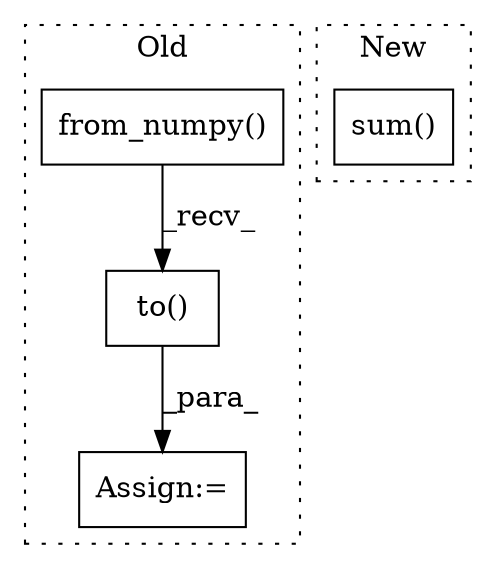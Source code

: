 digraph G {
subgraph cluster0 {
1 [label="from_numpy()" a="75" s="2041,2059" l="17,1" shape="box"];
3 [label="Assign:=" a="68" s="2038" l="3" shape="box"];
4 [label="to()" a="75" s="2041" l="37" shape="box"];
label = "Old";
style="dotted";
}
subgraph cluster1 {
2 [label="sum()" a="75" s="3312,3326" l="10,1" shape="box"];
label = "New";
style="dotted";
}
1 -> 4 [label="_recv_"];
4 -> 3 [label="_para_"];
}